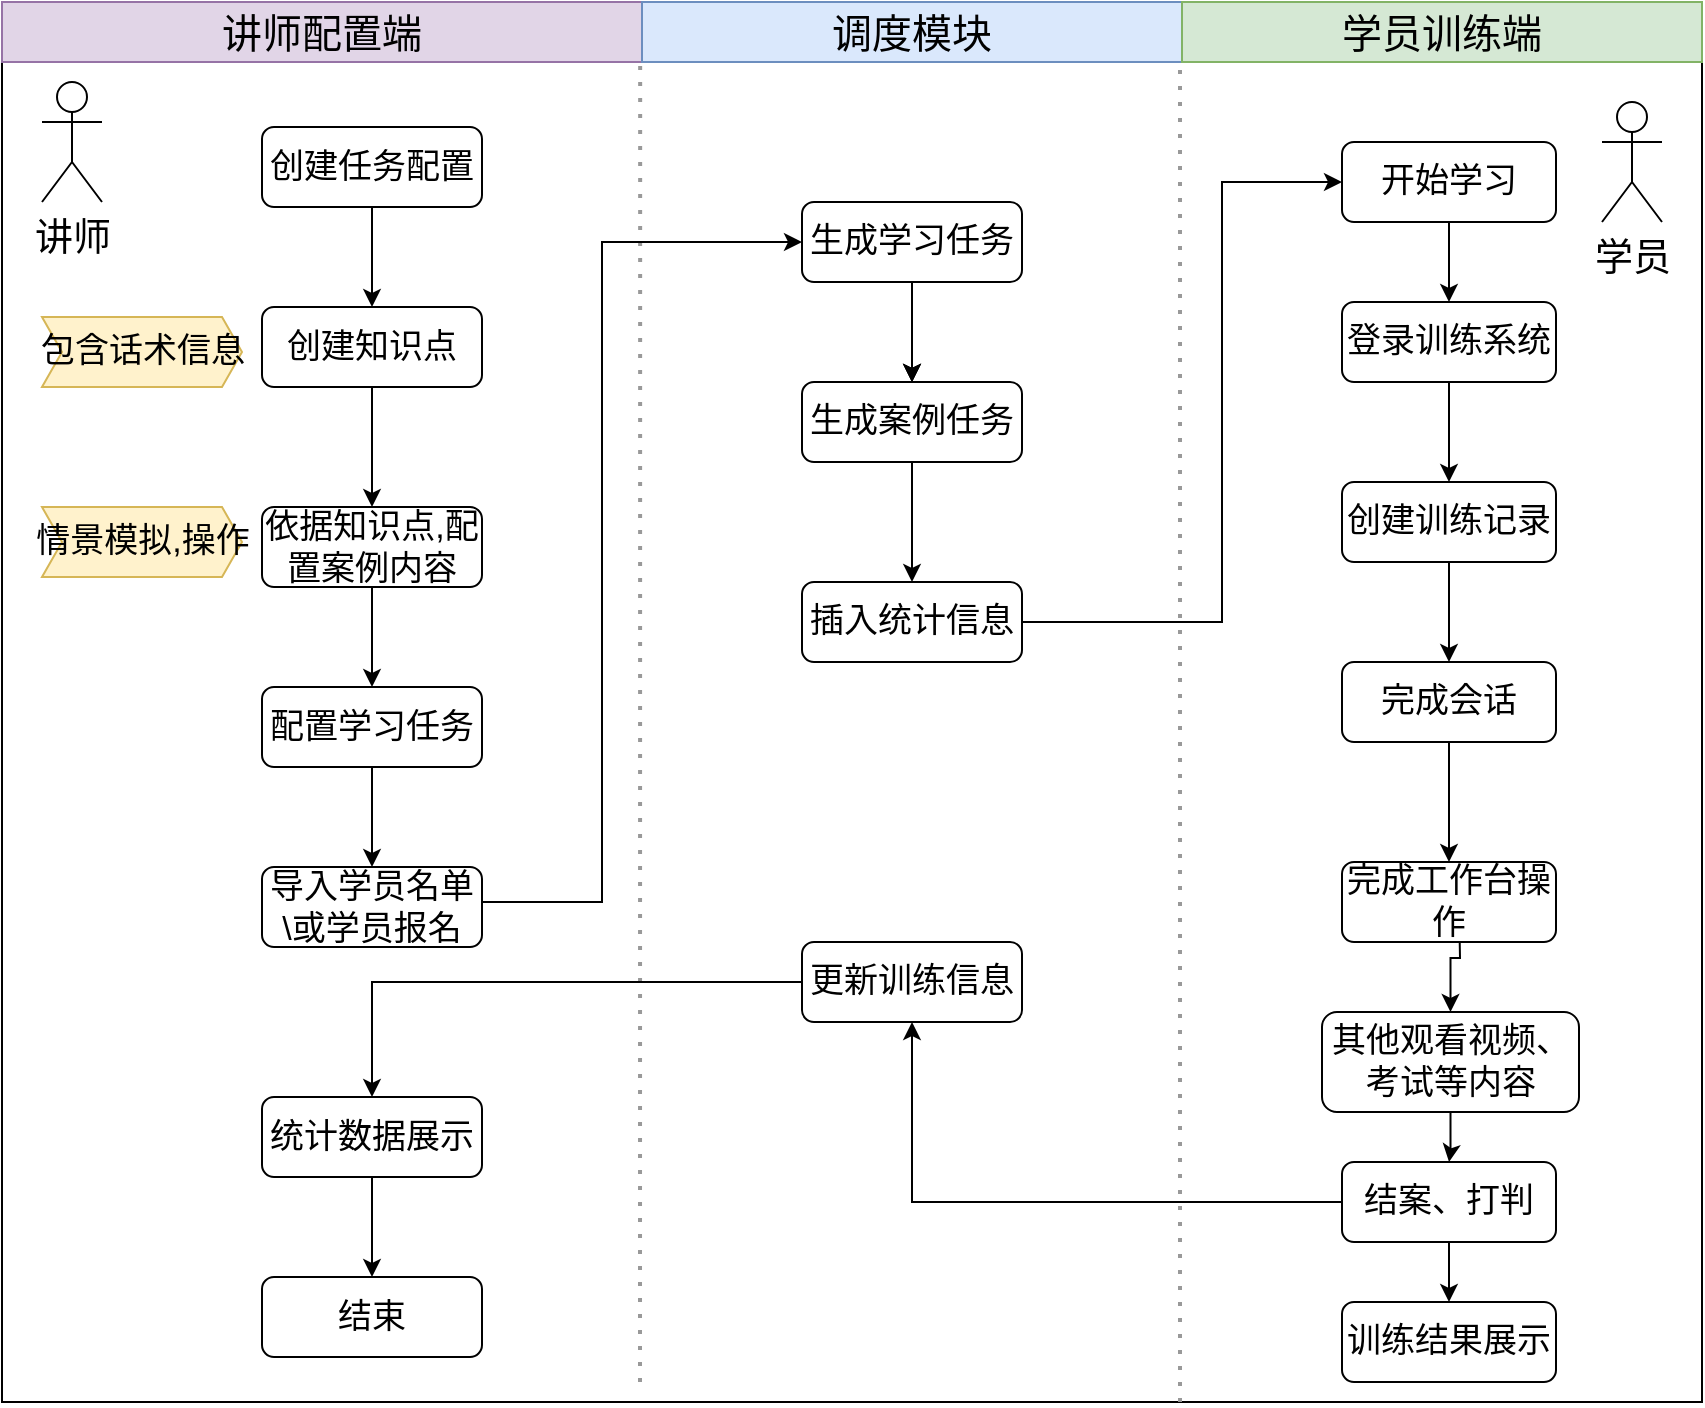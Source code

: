 <mxfile version="28.2.7">
  <diagram name="Page-1" id="FqooyFmTY3fzpK1Q1sfx">
    <mxGraphModel dx="2630" dy="663" grid="1" gridSize="10" guides="1" tooltips="1" connect="1" arrows="1" fold="1" page="1" pageScale="1" pageWidth="827" pageHeight="1169" math="0" shadow="0">
      <root>
        <mxCell id="0" />
        <mxCell id="1" parent="0" />
        <mxCell id="H09vqWeSScP_DGjtH38k-21" value="" style="rounded=0;whiteSpace=wrap;html=1;fontSize=17;" parent="1" vertex="1">
          <mxGeometry x="-920" y="80" width="850" height="700" as="geometry" />
        </mxCell>
        <mxCell id="H09vqWeSScP_DGjtH38k-22" value="" style="endArrow=none;dashed=1;html=1;dashPattern=1 3;strokeWidth=2;entryX=0;entryY=1;entryDx=0;entryDy=0;strokeColor=#999999;fontSize=14;" parent="1" edge="1">
          <mxGeometry width="50" height="50" relative="1" as="geometry">
            <mxPoint x="-601" y="770" as="sourcePoint" />
            <mxPoint x="-600.92" y="110" as="targetPoint" />
          </mxGeometry>
        </mxCell>
        <mxCell id="H09vqWeSScP_DGjtH38k-23" value="&lt;span&gt;讲师配置端&lt;/span&gt;" style="rounded=0;whiteSpace=wrap;html=1;fillColor=#e1d5e7;strokeColor=#9673a6;fontSize=20;" parent="1" vertex="1">
          <mxGeometry x="-920" y="80" width="320" height="30" as="geometry" />
        </mxCell>
        <mxCell id="H09vqWeSScP_DGjtH38k-24" value="&lt;span&gt;调度模块&lt;/span&gt;" style="rounded=0;whiteSpace=wrap;html=1;fillColor=#dae8fc;strokeColor=#6c8ebf;fontSize=20;" parent="1" vertex="1">
          <mxGeometry x="-600" y="80" width="270" height="30" as="geometry" />
        </mxCell>
        <mxCell id="H09vqWeSScP_DGjtH38k-25" value="&lt;span&gt;学员训练端&lt;/span&gt;" style="rounded=0;whiteSpace=wrap;html=1;fillColor=#d5e8d4;strokeColor=#82b366;fontSize=20;" parent="1" vertex="1">
          <mxGeometry x="-330" y="80" width="260" height="30" as="geometry" />
        </mxCell>
        <mxCell id="H09vqWeSScP_DGjtH38k-32" value="" style="endArrow=none;dashed=1;html=1;dashPattern=1 3;strokeWidth=2;entryX=0;entryY=1;entryDx=0;entryDy=0;strokeColor=#999999;rounded=1;align=center;verticalAlign=middle;fontFamily=Helvetica;fontSize=14;fontColor=default;labelBackgroundColor=default;" parent="1" edge="1">
          <mxGeometry width="50" height="50" relative="1" as="geometry">
            <mxPoint x="-331" y="780" as="sourcePoint" />
            <mxPoint x="-331.0" y="110.0" as="targetPoint" />
          </mxGeometry>
        </mxCell>
        <mxCell id="H09vqWeSScP_DGjtH38k-98" value="讲师" style="shape=umlActor;verticalLabelPosition=bottom;verticalAlign=top;html=1;outlineConnect=0;fontSize=19;" parent="1" vertex="1">
          <mxGeometry x="-900" y="120" width="30" height="60" as="geometry" />
        </mxCell>
        <mxCell id="H09vqWeSScP_DGjtH38k-103" value="" style="edgeStyle=orthogonalEdgeStyle;rounded=0;orthogonalLoop=1;jettySize=auto;html=1;fontSize=14;" parent="1" source="H09vqWeSScP_DGjtH38k-101" target="H09vqWeSScP_DGjtH38k-102" edge="1">
          <mxGeometry relative="1" as="geometry" />
        </mxCell>
        <mxCell id="H09vqWeSScP_DGjtH38k-101" value="创建任务配置" style="rounded=1;whiteSpace=wrap;html=1;fontSize=17;" parent="1" vertex="1">
          <mxGeometry x="-790" y="142.5" width="110" height="40" as="geometry" />
        </mxCell>
        <mxCell id="H09vqWeSScP_DGjtH38k-108" value="" style="edgeStyle=orthogonalEdgeStyle;rounded=0;orthogonalLoop=1;jettySize=auto;html=1;fontSize=14;" parent="1" source="H09vqWeSScP_DGjtH38k-102" target="H09vqWeSScP_DGjtH38k-107" edge="1">
          <mxGeometry relative="1" as="geometry" />
        </mxCell>
        <mxCell id="H09vqWeSScP_DGjtH38k-102" value="创建知识点" style="rounded=1;whiteSpace=wrap;html=1;fontSize=17;" parent="1" vertex="1">
          <mxGeometry x="-790" y="232.5" width="110" height="40" as="geometry" />
        </mxCell>
        <mxCell id="H09vqWeSScP_DGjtH38k-110" value="" style="edgeStyle=orthogonalEdgeStyle;rounded=0;orthogonalLoop=1;jettySize=auto;html=1;fontSize=14;" parent="1" source="H09vqWeSScP_DGjtH38k-107" target="H09vqWeSScP_DGjtH38k-109" edge="1">
          <mxGeometry relative="1" as="geometry" />
        </mxCell>
        <mxCell id="H09vqWeSScP_DGjtH38k-107" value="依据知识点,配置案例内容" style="rounded=1;whiteSpace=wrap;html=1;fontSize=17;" parent="1" vertex="1">
          <mxGeometry x="-790" y="332.5" width="110" height="40" as="geometry" />
        </mxCell>
        <mxCell id="H09vqWeSScP_DGjtH38k-112" value="" style="edgeStyle=orthogonalEdgeStyle;rounded=0;orthogonalLoop=1;jettySize=auto;html=1;fontSize=14;" parent="1" source="H09vqWeSScP_DGjtH38k-109" target="H09vqWeSScP_DGjtH38k-111" edge="1">
          <mxGeometry relative="1" as="geometry" />
        </mxCell>
        <mxCell id="H09vqWeSScP_DGjtH38k-109" value="配置学习任务" style="rounded=1;whiteSpace=wrap;html=1;fontSize=17;" parent="1" vertex="1">
          <mxGeometry x="-790" y="422.5" width="110" height="40" as="geometry" />
        </mxCell>
        <mxCell id="H09vqWeSScP_DGjtH38k-114" value="" style="edgeStyle=orthogonalEdgeStyle;rounded=0;orthogonalLoop=1;jettySize=auto;html=1;fontSize=14;" parent="1" source="H09vqWeSScP_DGjtH38k-111" target="H09vqWeSScP_DGjtH38k-113" edge="1">
          <mxGeometry relative="1" as="geometry">
            <Array as="points">
              <mxPoint x="-620" y="530" />
              <mxPoint x="-620" y="200" />
            </Array>
          </mxGeometry>
        </mxCell>
        <mxCell id="H09vqWeSScP_DGjtH38k-111" value="导入学员名单\或学员报名" style="rounded=1;whiteSpace=wrap;html=1;fontSize=17;" parent="1" vertex="1">
          <mxGeometry x="-790" y="512.5" width="110" height="40" as="geometry" />
        </mxCell>
        <mxCell id="H09vqWeSScP_DGjtH38k-116" value="" style="edgeStyle=orthogonalEdgeStyle;rounded=0;orthogonalLoop=1;jettySize=auto;html=1;fontSize=14;" parent="1" source="H09vqWeSScP_DGjtH38k-113" target="H09vqWeSScP_DGjtH38k-115" edge="1">
          <mxGeometry relative="1" as="geometry" />
        </mxCell>
        <mxCell id="H09vqWeSScP_DGjtH38k-117" value="" style="edgeStyle=orthogonalEdgeStyle;rounded=0;orthogonalLoop=1;jettySize=auto;html=1;fontSize=14;" parent="1" source="H09vqWeSScP_DGjtH38k-113" target="H09vqWeSScP_DGjtH38k-115" edge="1">
          <mxGeometry relative="1" as="geometry" />
        </mxCell>
        <mxCell id="H09vqWeSScP_DGjtH38k-118" value="" style="edgeStyle=orthogonalEdgeStyle;rounded=0;orthogonalLoop=1;jettySize=auto;html=1;fontSize=14;" parent="1" source="H09vqWeSScP_DGjtH38k-113" target="H09vqWeSScP_DGjtH38k-115" edge="1">
          <mxGeometry relative="1" as="geometry" />
        </mxCell>
        <mxCell id="H09vqWeSScP_DGjtH38k-113" value="生成学习任务" style="rounded=1;whiteSpace=wrap;html=1;fontSize=17;" parent="1" vertex="1">
          <mxGeometry x="-520" y="180" width="110" height="40" as="geometry" />
        </mxCell>
        <mxCell id="H09vqWeSScP_DGjtH38k-121" value="" style="edgeStyle=orthogonalEdgeStyle;rounded=0;orthogonalLoop=1;jettySize=auto;html=1;fontSize=14;" parent="1" source="H09vqWeSScP_DGjtH38k-115" target="H09vqWeSScP_DGjtH38k-120" edge="1">
          <mxGeometry relative="1" as="geometry" />
        </mxCell>
        <mxCell id="H09vqWeSScP_DGjtH38k-115" value="生成案例任务" style="rounded=1;whiteSpace=wrap;html=1;fontSize=17;" parent="1" vertex="1">
          <mxGeometry x="-520" y="270" width="110" height="40" as="geometry" />
        </mxCell>
        <mxCell id="H09vqWeSScP_DGjtH38k-123" value="" style="edgeStyle=orthogonalEdgeStyle;rounded=0;orthogonalLoop=1;jettySize=auto;html=1;fontSize=14;" parent="1" source="H09vqWeSScP_DGjtH38k-120" target="H09vqWeSScP_DGjtH38k-122" edge="1">
          <mxGeometry relative="1" as="geometry">
            <Array as="points">
              <mxPoint x="-310" y="390" />
              <mxPoint x="-310" y="170" />
            </Array>
          </mxGeometry>
        </mxCell>
        <mxCell id="H09vqWeSScP_DGjtH38k-120" value="插入统计信息" style="rounded=1;whiteSpace=wrap;html=1;fontSize=17;" parent="1" vertex="1">
          <mxGeometry x="-520" y="370" width="110" height="40" as="geometry" />
        </mxCell>
        <mxCell id="H09vqWeSScP_DGjtH38k-128" value="" style="edgeStyle=orthogonalEdgeStyle;rounded=0;orthogonalLoop=1;jettySize=auto;html=1;fontSize=14;" parent="1" source="H09vqWeSScP_DGjtH38k-122" target="H09vqWeSScP_DGjtH38k-127" edge="1">
          <mxGeometry relative="1" as="geometry" />
        </mxCell>
        <mxCell id="H09vqWeSScP_DGjtH38k-122" value="开始学习" style="rounded=1;whiteSpace=wrap;html=1;fontSize=17;" parent="1" vertex="1">
          <mxGeometry x="-250" y="150" width="107" height="40" as="geometry" />
        </mxCell>
        <mxCell id="H09vqWeSScP_DGjtH38k-124" value="学员" style="shape=umlActor;verticalLabelPosition=bottom;verticalAlign=top;html=1;outlineConnect=0;fontSize=19;" parent="1" vertex="1">
          <mxGeometry x="-120" y="130" width="30" height="60" as="geometry" />
        </mxCell>
        <mxCell id="H09vqWeSScP_DGjtH38k-131" value="" style="edgeStyle=orthogonalEdgeStyle;rounded=0;orthogonalLoop=1;jettySize=auto;html=1;fontSize=14;" parent="1" source="H09vqWeSScP_DGjtH38k-127" target="H09vqWeSScP_DGjtH38k-130" edge="1">
          <mxGeometry relative="1" as="geometry" />
        </mxCell>
        <mxCell id="H09vqWeSScP_DGjtH38k-127" value="登录训练系统" style="rounded=1;whiteSpace=wrap;html=1;fontSize=17;" parent="1" vertex="1">
          <mxGeometry x="-250" y="230" width="107" height="40" as="geometry" />
        </mxCell>
        <mxCell id="H09vqWeSScP_DGjtH38k-129" style="edgeStyle=orthogonalEdgeStyle;rounded=0;orthogonalLoop=1;jettySize=auto;html=1;exitX=0.5;exitY=1;exitDx=0;exitDy=0;fontSize=14;" parent="1" source="H09vqWeSScP_DGjtH38k-127" target="H09vqWeSScP_DGjtH38k-127" edge="1">
          <mxGeometry relative="1" as="geometry" />
        </mxCell>
        <mxCell id="H09vqWeSScP_DGjtH38k-133" value="" style="edgeStyle=orthogonalEdgeStyle;rounded=0;orthogonalLoop=1;jettySize=auto;html=1;fontSize=14;" parent="1" source="H09vqWeSScP_DGjtH38k-130" target="H09vqWeSScP_DGjtH38k-132" edge="1">
          <mxGeometry relative="1" as="geometry" />
        </mxCell>
        <mxCell id="H09vqWeSScP_DGjtH38k-130" value="创建训练记录" style="rounded=1;whiteSpace=wrap;html=1;fontSize=17;" parent="1" vertex="1">
          <mxGeometry x="-250" y="320" width="107" height="40" as="geometry" />
        </mxCell>
        <mxCell id="H09vqWeSScP_DGjtH38k-135" value="" style="edgeStyle=orthogonalEdgeStyle;rounded=0;orthogonalLoop=1;jettySize=auto;html=1;fontSize=14;" parent="1" source="H09vqWeSScP_DGjtH38k-132" target="H09vqWeSScP_DGjtH38k-134" edge="1">
          <mxGeometry relative="1" as="geometry" />
        </mxCell>
        <mxCell id="H09vqWeSScP_DGjtH38k-132" value="完成会话" style="rounded=1;whiteSpace=wrap;html=1;fontSize=17;" parent="1" vertex="1">
          <mxGeometry x="-250" y="410" width="107" height="40" as="geometry" />
        </mxCell>
        <mxCell id="H09vqWeSScP_DGjtH38k-137" value="" style="edgeStyle=orthogonalEdgeStyle;rounded=0;orthogonalLoop=1;jettySize=auto;html=1;fontSize=14;" parent="1" target="H09vqWeSScP_DGjtH38k-136" edge="1">
          <mxGeometry relative="1" as="geometry">
            <mxPoint x="-191.5" y="530" as="sourcePoint" />
          </mxGeometry>
        </mxCell>
        <mxCell id="H09vqWeSScP_DGjtH38k-134" value="完成工作台操作" style="rounded=1;whiteSpace=wrap;html=1;fontSize=17;" parent="1" vertex="1">
          <mxGeometry x="-250" y="510" width="107" height="40" as="geometry" />
        </mxCell>
        <mxCell id="H09vqWeSScP_DGjtH38k-139" value="" style="edgeStyle=orthogonalEdgeStyle;rounded=0;orthogonalLoop=1;jettySize=auto;html=1;fontSize=14;" parent="1" source="H09vqWeSScP_DGjtH38k-136" target="H09vqWeSScP_DGjtH38k-138" edge="1">
          <mxGeometry relative="1" as="geometry" />
        </mxCell>
        <mxCell id="H09vqWeSScP_DGjtH38k-136" value="其他观看视频、考试等内容" style="rounded=1;whiteSpace=wrap;html=1;fontSize=17;" parent="1" vertex="1">
          <mxGeometry x="-260" y="585" width="128.5" height="50" as="geometry" />
        </mxCell>
        <mxCell id="H09vqWeSScP_DGjtH38k-141" value="" style="edgeStyle=orthogonalEdgeStyle;rounded=0;orthogonalLoop=1;jettySize=auto;html=1;fontSize=14;" parent="1" source="H09vqWeSScP_DGjtH38k-138" target="H09vqWeSScP_DGjtH38k-140" edge="1">
          <mxGeometry relative="1" as="geometry" />
        </mxCell>
        <mxCell id="H09vqWeSScP_DGjtH38k-148" value="" style="edgeStyle=orthogonalEdgeStyle;rounded=0;orthogonalLoop=1;jettySize=auto;html=1;fontSize=14;" parent="1" source="H09vqWeSScP_DGjtH38k-138" target="H09vqWeSScP_DGjtH38k-147" edge="1">
          <mxGeometry relative="1" as="geometry" />
        </mxCell>
        <mxCell id="H09vqWeSScP_DGjtH38k-138" value="结案、打判" style="rounded=1;whiteSpace=wrap;html=1;fontSize=17;" parent="1" vertex="1">
          <mxGeometry x="-250" y="660" width="107" height="40" as="geometry" />
        </mxCell>
        <mxCell id="H09vqWeSScP_DGjtH38k-143" value="" style="edgeStyle=orthogonalEdgeStyle;rounded=0;orthogonalLoop=1;jettySize=auto;html=1;fontSize=14;" parent="1" source="H09vqWeSScP_DGjtH38k-140" target="H09vqWeSScP_DGjtH38k-142" edge="1">
          <mxGeometry relative="1" as="geometry" />
        </mxCell>
        <mxCell id="H09vqWeSScP_DGjtH38k-140" value="更新训练信息" style="rounded=1;whiteSpace=wrap;html=1;fontSize=17;" parent="1" vertex="1">
          <mxGeometry x="-520" y="550" width="110" height="40" as="geometry" />
        </mxCell>
        <mxCell id="H09vqWeSScP_DGjtH38k-145" value="" style="edgeStyle=orthogonalEdgeStyle;rounded=0;orthogonalLoop=1;jettySize=auto;html=1;fontSize=14;" parent="1" source="H09vqWeSScP_DGjtH38k-142" target="H09vqWeSScP_DGjtH38k-144" edge="1">
          <mxGeometry relative="1" as="geometry" />
        </mxCell>
        <mxCell id="H09vqWeSScP_DGjtH38k-142" value="统计数据展示" style="rounded=1;whiteSpace=wrap;html=1;fontSize=17;" parent="1" vertex="1">
          <mxGeometry x="-790" y="627.5" width="110" height="40" as="geometry" />
        </mxCell>
        <mxCell id="H09vqWeSScP_DGjtH38k-144" value="结束" style="rounded=1;whiteSpace=wrap;html=1;fontSize=17;" parent="1" vertex="1">
          <mxGeometry x="-790" y="717.5" width="110" height="40" as="geometry" />
        </mxCell>
        <mxCell id="H09vqWeSScP_DGjtH38k-146" value="包含话术信息" style="html=1;shadow=0;dashed=0;align=center;verticalAlign=middle;shape=mxgraph.arrows2.arrow;dy=0;dx=10;notch=10;rotation=0;fillColor=#fff2cc;strokeColor=#d6b656;fontSize=17;" parent="1" vertex="1">
          <mxGeometry x="-900" y="237.5" width="100" height="35" as="geometry" />
        </mxCell>
        <mxCell id="H09vqWeSScP_DGjtH38k-147" value="训练结果展示" style="rounded=1;whiteSpace=wrap;html=1;fontSize=17;" parent="1" vertex="1">
          <mxGeometry x="-250" y="730" width="107" height="40" as="geometry" />
        </mxCell>
        <mxCell id="8XJu3Eyy3YQmSrcErHZ6-1" value="情景模拟,操作" style="html=1;shadow=0;dashed=0;align=center;verticalAlign=middle;shape=mxgraph.arrows2.arrow;dy=0;dx=10;notch=10;rotation=0;fillColor=#fff2cc;strokeColor=#d6b656;fontSize=17;" parent="1" vertex="1">
          <mxGeometry x="-900" y="332.5" width="100" height="35" as="geometry" />
        </mxCell>
      </root>
    </mxGraphModel>
  </diagram>
</mxfile>
